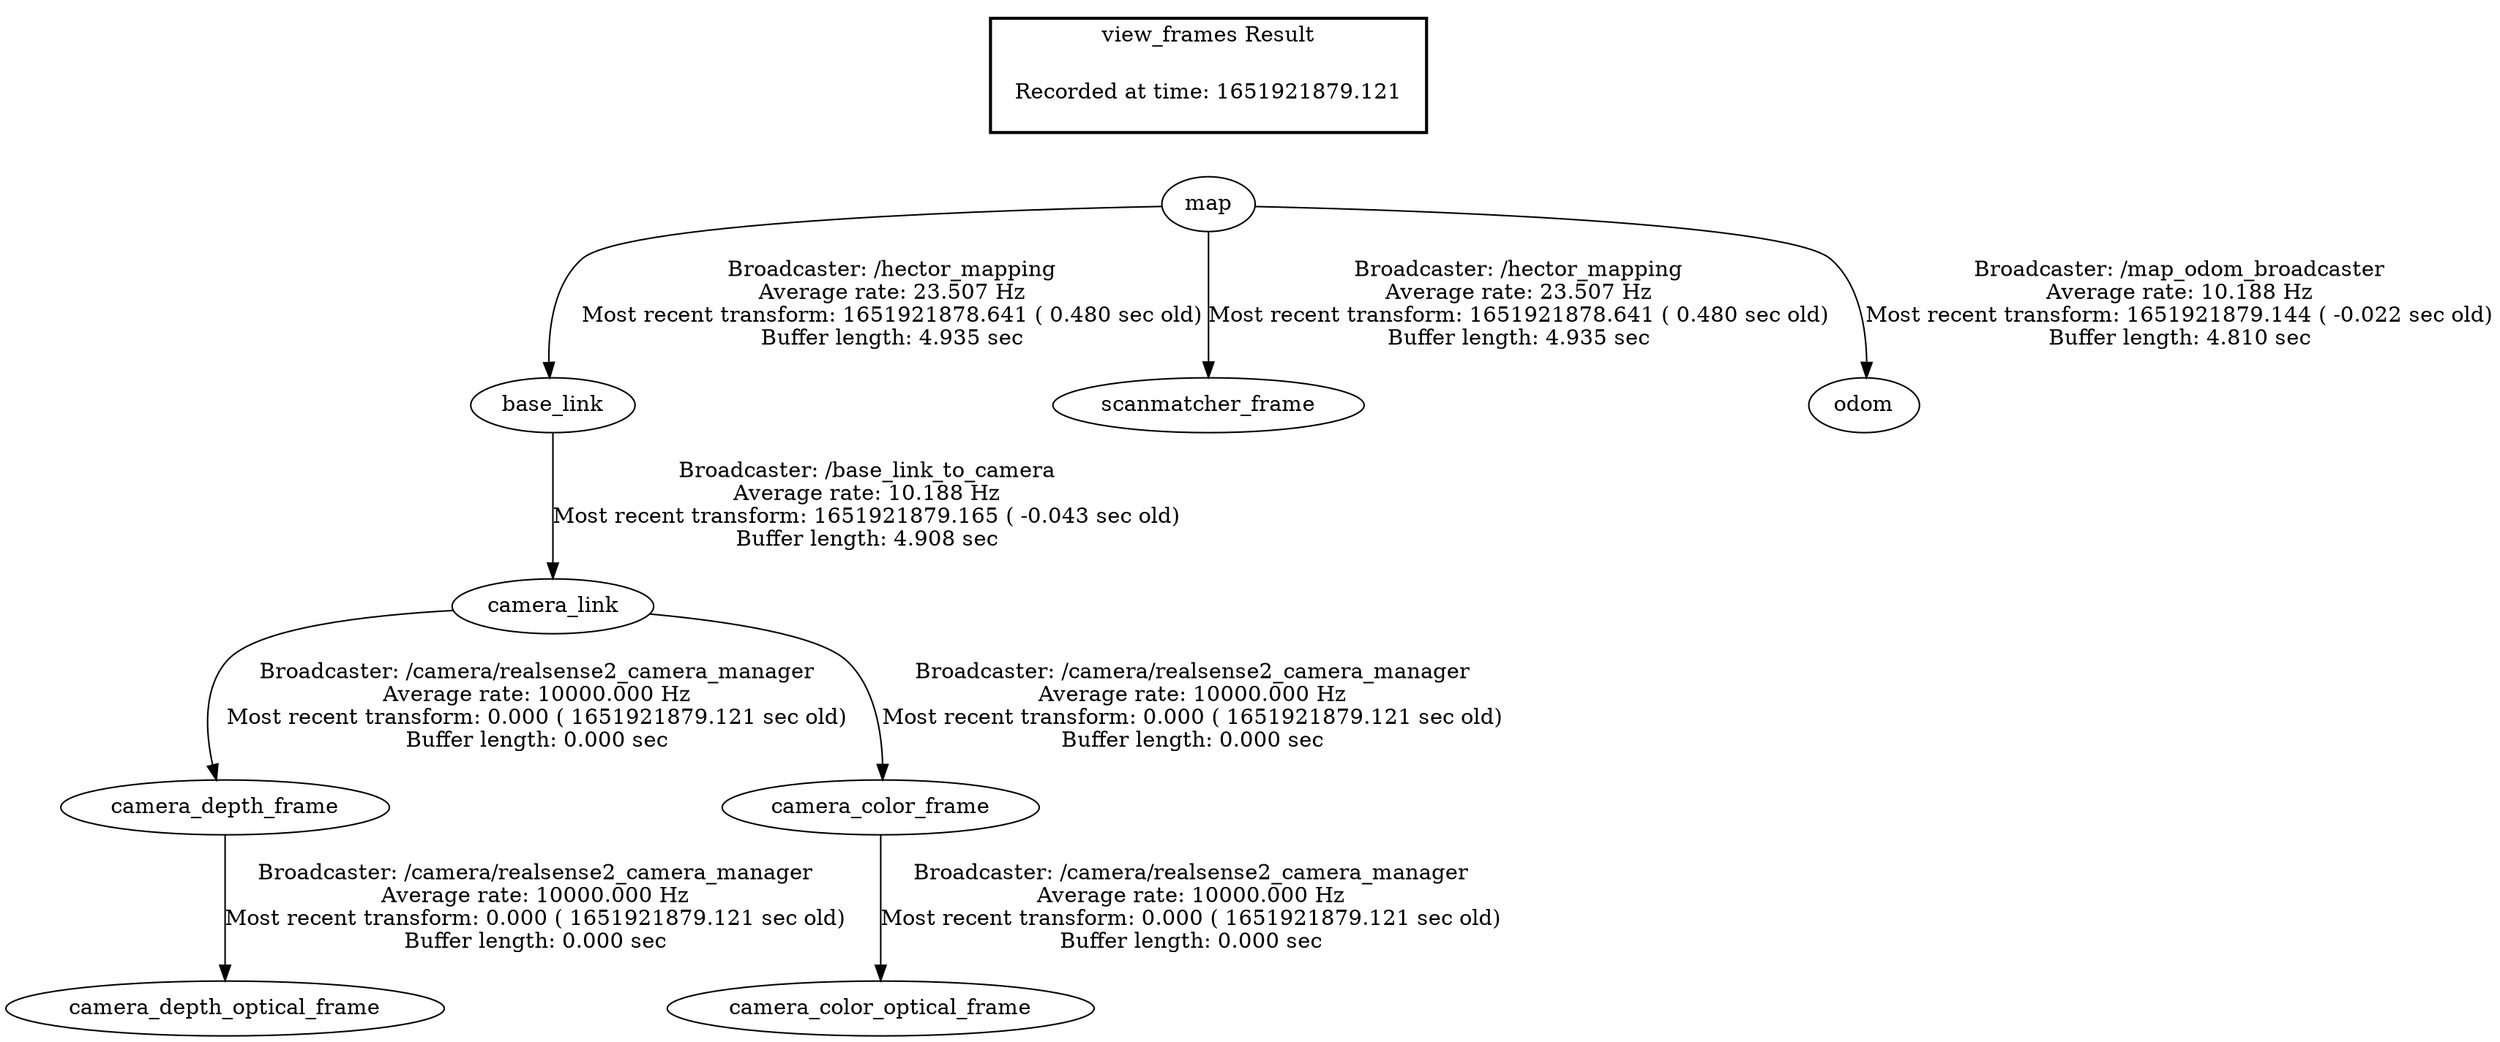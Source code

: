 digraph G {
"base_link" -> "camera_link"[label="Broadcaster: /base_link_to_camera\nAverage rate: 10.188 Hz\nMost recent transform: 1651921879.165 ( -0.043 sec old)\nBuffer length: 4.908 sec\n"];
"map" -> "base_link"[label="Broadcaster: /hector_mapping\nAverage rate: 23.507 Hz\nMost recent transform: 1651921878.641 ( 0.480 sec old)\nBuffer length: 4.935 sec\n"];
"map" -> "scanmatcher_frame"[label="Broadcaster: /hector_mapping\nAverage rate: 23.507 Hz\nMost recent transform: 1651921878.641 ( 0.480 sec old)\nBuffer length: 4.935 sec\n"];
"camera_link" -> "camera_depth_frame"[label="Broadcaster: /camera/realsense2_camera_manager\nAverage rate: 10000.000 Hz\nMost recent transform: 0.000 ( 1651921879.121 sec old)\nBuffer length: 0.000 sec\n"];
"camera_depth_frame" -> "camera_depth_optical_frame"[label="Broadcaster: /camera/realsense2_camera_manager\nAverage rate: 10000.000 Hz\nMost recent transform: 0.000 ( 1651921879.121 sec old)\nBuffer length: 0.000 sec\n"];
"camera_link" -> "camera_color_frame"[label="Broadcaster: /camera/realsense2_camera_manager\nAverage rate: 10000.000 Hz\nMost recent transform: 0.000 ( 1651921879.121 sec old)\nBuffer length: 0.000 sec\n"];
"camera_color_frame" -> "camera_color_optical_frame"[label="Broadcaster: /camera/realsense2_camera_manager\nAverage rate: 10000.000 Hz\nMost recent transform: 0.000 ( 1651921879.121 sec old)\nBuffer length: 0.000 sec\n"];
"map" -> "odom"[label="Broadcaster: /map_odom_broadcaster\nAverage rate: 10.188 Hz\nMost recent transform: 1651921879.144 ( -0.022 sec old)\nBuffer length: 4.810 sec\n"];
edge [style=invis];
 subgraph cluster_legend { style=bold; color=black; label ="view_frames Result";
"Recorded at time: 1651921879.121"[ shape=plaintext ] ;
 }->"map";
}